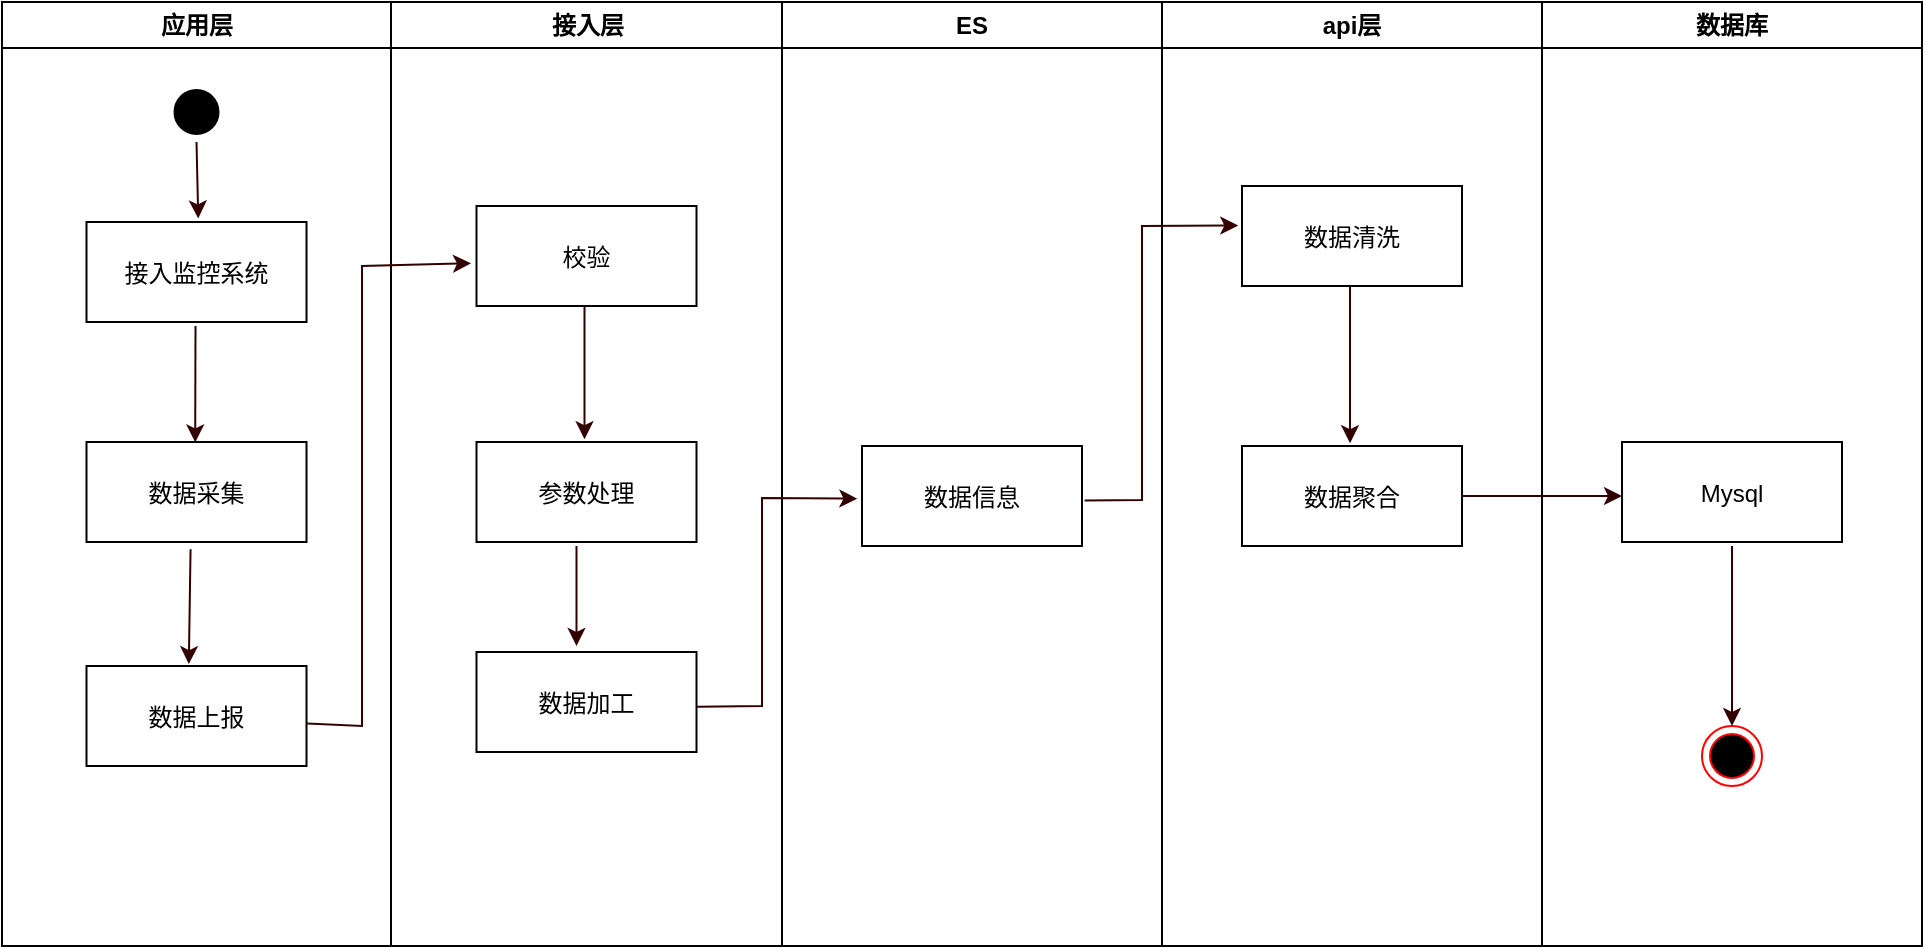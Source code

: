 <mxfile version="20.8.19" type="github">
  <diagram name="Page-1" id="e7e014a7-5840-1c2e-5031-d8a46d1fe8dd">
    <mxGraphModel dx="1235" dy="684" grid="1" gridSize="10" guides="1" tooltips="1" connect="1" arrows="1" fold="1" page="1" pageScale="1" pageWidth="1169" pageHeight="826" background="none" math="0" shadow="0">
      <root>
        <mxCell id="0" />
        <mxCell id="1" parent="0" />
        <mxCell id="2" value="应用层" style="swimlane;whiteSpace=wrap" parent="1" vertex="1">
          <mxGeometry x="250" y="128" width="194.5" height="472" as="geometry" />
        </mxCell>
        <mxCell id="5" value="" style="ellipse;shape=startState;fillColor=#000000;strokeColor=#000000;" parent="2" vertex="1">
          <mxGeometry x="82.25" y="40" width="30" height="30" as="geometry" />
        </mxCell>
        <mxCell id="7" value="接入监控系统" style="" parent="2" vertex="1">
          <mxGeometry x="42.25" y="110" width="110" height="50" as="geometry" />
        </mxCell>
        <mxCell id="8" value="数据采集" style="" parent="2" vertex="1">
          <mxGeometry x="42.25" y="220" width="110" height="50" as="geometry" />
        </mxCell>
        <mxCell id="10" value="数据上报" style="" parent="2" vertex="1">
          <mxGeometry x="42.25" y="332" width="110" height="50" as="geometry" />
        </mxCell>
        <mxCell id="DrsEd7ObtTv_xb2q4TgE-41" value="" style="endArrow=classic;html=1;rounded=0;strokeColor=#330000;entryX=0.494;entryY=0.004;entryDx=0;entryDy=0;entryPerimeter=0;" edge="1" parent="2" target="8">
          <mxGeometry width="50" height="50" relative="1" as="geometry">
            <mxPoint x="96.75" y="162" as="sourcePoint" />
            <mxPoint x="377.75" y="252" as="targetPoint" />
          </mxGeometry>
        </mxCell>
        <mxCell id="DrsEd7ObtTv_xb2q4TgE-42" value="" style="endArrow=classic;html=1;rounded=0;strokeColor=#330000;entryX=0.508;entryY=-0.036;entryDx=0;entryDy=0;entryPerimeter=0;" edge="1" parent="2" target="7">
          <mxGeometry width="50" height="50" relative="1" as="geometry">
            <mxPoint x="97.25" y="70.0" as="sourcePoint" />
            <mxPoint x="377.75" y="252" as="targetPoint" />
          </mxGeometry>
        </mxCell>
        <mxCell id="DrsEd7ObtTv_xb2q4TgE-66" value="" style="endArrow=classic;html=1;rounded=0;strokeColor=#330000;exitX=0.473;exitY=1.073;exitDx=0;exitDy=0;exitPerimeter=0;entryX=0.465;entryY=-0.019;entryDx=0;entryDy=0;entryPerimeter=0;" edge="1" parent="2" source="8" target="10">
          <mxGeometry width="50" height="50" relative="1" as="geometry">
            <mxPoint x="480" y="322" as="sourcePoint" />
            <mxPoint x="530" y="272" as="targetPoint" />
          </mxGeometry>
        </mxCell>
        <mxCell id="3" value="接入层" style="swimlane;whiteSpace=wrap" parent="1" vertex="1">
          <mxGeometry x="444.5" y="128" width="195.5" height="472" as="geometry" />
        </mxCell>
        <mxCell id="15" value="校验" style="" parent="3" vertex="1">
          <mxGeometry x="42.75" y="102" width="110" height="50" as="geometry" />
        </mxCell>
        <mxCell id="16" value="参数处理" style="" parent="3" vertex="1">
          <mxGeometry x="42.75" y="220" width="110" height="50" as="geometry" />
        </mxCell>
        <mxCell id="18" value="数据加工" style="" parent="3" vertex="1">
          <mxGeometry x="42.75" y="325" width="110" height="50" as="geometry" />
        </mxCell>
        <mxCell id="DrsEd7ObtTv_xb2q4TgE-62" value="" style="endArrow=classic;html=1;rounded=0;strokeColor=#330000;entryX=0.491;entryY=-0.028;entryDx=0;entryDy=0;entryPerimeter=0;" edge="1" parent="3" target="16">
          <mxGeometry width="50" height="50" relative="1" as="geometry">
            <mxPoint x="96.75" y="152" as="sourcePoint" />
            <mxPoint x="82.75" y="262" as="targetPoint" />
          </mxGeometry>
        </mxCell>
        <mxCell id="4" value="ES" style="swimlane;whiteSpace=wrap;strokeColor=default;startSize=23;" parent="1" vertex="1">
          <mxGeometry x="640" y="128" width="190" height="472" as="geometry" />
        </mxCell>
        <mxCell id="33" value="数据信息" style="" parent="4" vertex="1">
          <mxGeometry x="40" y="222" width="110" height="50" as="geometry" />
        </mxCell>
        <mxCell id="DrsEd7ObtTv_xb2q4TgE-46" value="api层" style="swimlane;whiteSpace=wrap" vertex="1" parent="1">
          <mxGeometry x="830" y="128" width="190" height="472" as="geometry" />
        </mxCell>
        <mxCell id="DrsEd7ObtTv_xb2q4TgE-68" value="数据清洗" style="" vertex="1" parent="DrsEd7ObtTv_xb2q4TgE-46">
          <mxGeometry x="40" y="92" width="110" height="50" as="geometry" />
        </mxCell>
        <mxCell id="DrsEd7ObtTv_xb2q4TgE-69" value="数据聚合" style="" vertex="1" parent="DrsEd7ObtTv_xb2q4TgE-46">
          <mxGeometry x="40" y="222" width="110" height="50" as="geometry" />
        </mxCell>
        <mxCell id="DrsEd7ObtTv_xb2q4TgE-70" value="" style="endArrow=classic;html=1;rounded=0;strokeColor=#330000;entryX=0.491;entryY=-0.028;entryDx=0;entryDy=0;entryPerimeter=0;" edge="1" target="DrsEd7ObtTv_xb2q4TgE-69" parent="DrsEd7ObtTv_xb2q4TgE-46">
          <mxGeometry width="50" height="50" relative="1" as="geometry">
            <mxPoint x="94" y="142" as="sourcePoint" />
            <mxPoint x="80" y="252" as="targetPoint" />
          </mxGeometry>
        </mxCell>
        <mxCell id="DrsEd7ObtTv_xb2q4TgE-57" value="" style="endArrow=classic;html=1;rounded=0;strokeColor=#330000;exitX=1.003;exitY=0.576;exitDx=0;exitDy=0;exitPerimeter=0;entryX=-0.025;entryY=0.572;entryDx=0;entryDy=0;entryPerimeter=0;" edge="1" parent="1" source="10" target="15">
          <mxGeometry width="50" height="50" relative="1" as="geometry">
            <mxPoint x="510" y="440" as="sourcePoint" />
            <mxPoint x="460" y="260" as="targetPoint" />
            <Array as="points">
              <mxPoint x="430" y="490" />
              <mxPoint x="430" y="260" />
            </Array>
          </mxGeometry>
        </mxCell>
        <mxCell id="DrsEd7ObtTv_xb2q4TgE-63" value="" style="endArrow=classic;html=1;rounded=0;strokeColor=#330000;" edge="1" parent="1">
          <mxGeometry width="50" height="50" relative="1" as="geometry">
            <mxPoint x="537.25" y="400" as="sourcePoint" />
            <mxPoint x="537.25" y="450" as="targetPoint" />
          </mxGeometry>
        </mxCell>
        <mxCell id="DrsEd7ObtTv_xb2q4TgE-64" value="" style="endArrow=classic;html=1;rounded=0;strokeColor=#330000;exitX=1.003;exitY=0.547;exitDx=0;exitDy=0;exitPerimeter=0;entryX=-0.021;entryY=0.527;entryDx=0;entryDy=0;entryPerimeter=0;" edge="1" parent="1" source="18" target="33">
          <mxGeometry width="50" height="50" relative="1" as="geometry">
            <mxPoint x="780" y="430" as="sourcePoint" />
            <mxPoint x="830" y="380" as="targetPoint" />
            <Array as="points">
              <mxPoint x="630" y="480" />
              <mxPoint x="630" y="376" />
            </Array>
          </mxGeometry>
        </mxCell>
        <mxCell id="DrsEd7ObtTv_xb2q4TgE-71" value="" style="endArrow=classic;html=1;rounded=0;strokeColor=#330000;exitX=1.012;exitY=0.544;exitDx=0;exitDy=0;exitPerimeter=0;entryX=-0.017;entryY=0.395;entryDx=0;entryDy=0;entryPerimeter=0;" edge="1" parent="1" source="33" target="DrsEd7ObtTv_xb2q4TgE-68">
          <mxGeometry width="50" height="50" relative="1" as="geometry">
            <mxPoint x="730" y="450" as="sourcePoint" />
            <mxPoint x="850" y="240" as="targetPoint" />
            <Array as="points">
              <mxPoint x="820" y="377" />
              <mxPoint x="820" y="240" />
            </Array>
          </mxGeometry>
        </mxCell>
        <mxCell id="DrsEd7ObtTv_xb2q4TgE-72" value="数据库" style="swimlane;whiteSpace=wrap;strokeColor=default;startSize=23;" vertex="1" parent="1">
          <mxGeometry x="1020" y="128" width="190" height="472" as="geometry" />
        </mxCell>
        <mxCell id="DrsEd7ObtTv_xb2q4TgE-73" value="Mysql" style="" vertex="1" parent="DrsEd7ObtTv_xb2q4TgE-72">
          <mxGeometry x="40" y="220" width="110" height="50" as="geometry" />
        </mxCell>
        <mxCell id="DrsEd7ObtTv_xb2q4TgE-50" value="" style="ellipse;shape=endState;fillColor=#000000;strokeColor=#ff0000" vertex="1" parent="DrsEd7ObtTv_xb2q4TgE-72">
          <mxGeometry x="80" y="362" width="30" height="30" as="geometry" />
        </mxCell>
        <mxCell id="DrsEd7ObtTv_xb2q4TgE-77" value="" style="endArrow=classic;html=1;rounded=0;strokeColor=#330000;" edge="1" parent="DrsEd7ObtTv_xb2q4TgE-72" target="DrsEd7ObtTv_xb2q4TgE-50">
          <mxGeometry width="50" height="50" relative="1" as="geometry">
            <mxPoint x="95" y="272" as="sourcePoint" />
            <mxPoint x="-290" y="272" as="targetPoint" />
          </mxGeometry>
        </mxCell>
        <mxCell id="DrsEd7ObtTv_xb2q4TgE-75" value="" style="endArrow=classic;html=1;rounded=0;strokeColor=#330000;entryX=0;entryY=0.54;entryDx=0;entryDy=0;entryPerimeter=0;" edge="1" parent="1" target="DrsEd7ObtTv_xb2q4TgE-73">
          <mxGeometry width="50" height="50" relative="1" as="geometry">
            <mxPoint x="980" y="375" as="sourcePoint" />
            <mxPoint x="730" y="400" as="targetPoint" />
          </mxGeometry>
        </mxCell>
      </root>
    </mxGraphModel>
  </diagram>
</mxfile>

